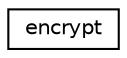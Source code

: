 digraph "Graphical Class Hierarchy"
{
 // INTERACTIVE_SVG=YES
  edge [fontname="Helvetica",fontsize="10",labelfontname="Helvetica",labelfontsize="10"];
  node [fontname="Helvetica",fontsize="10",shape=record];
  rankdir="LR";
  Node0 [label="encrypt",height=0.2,width=0.4,color="black", fillcolor="white", style="filled",URL="$d1/d1b/enumencrypt.html"];
}
